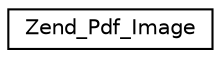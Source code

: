 digraph G
{
  edge [fontname="Helvetica",fontsize="10",labelfontname="Helvetica",labelfontsize="10"];
  node [fontname="Helvetica",fontsize="10",shape=record];
  rankdir="LR";
  Node1 [label="Zend_Pdf_Image",height=0.2,width=0.4,color="black", fillcolor="white", style="filled",URL="$class_zend___pdf___image.html"];
}

